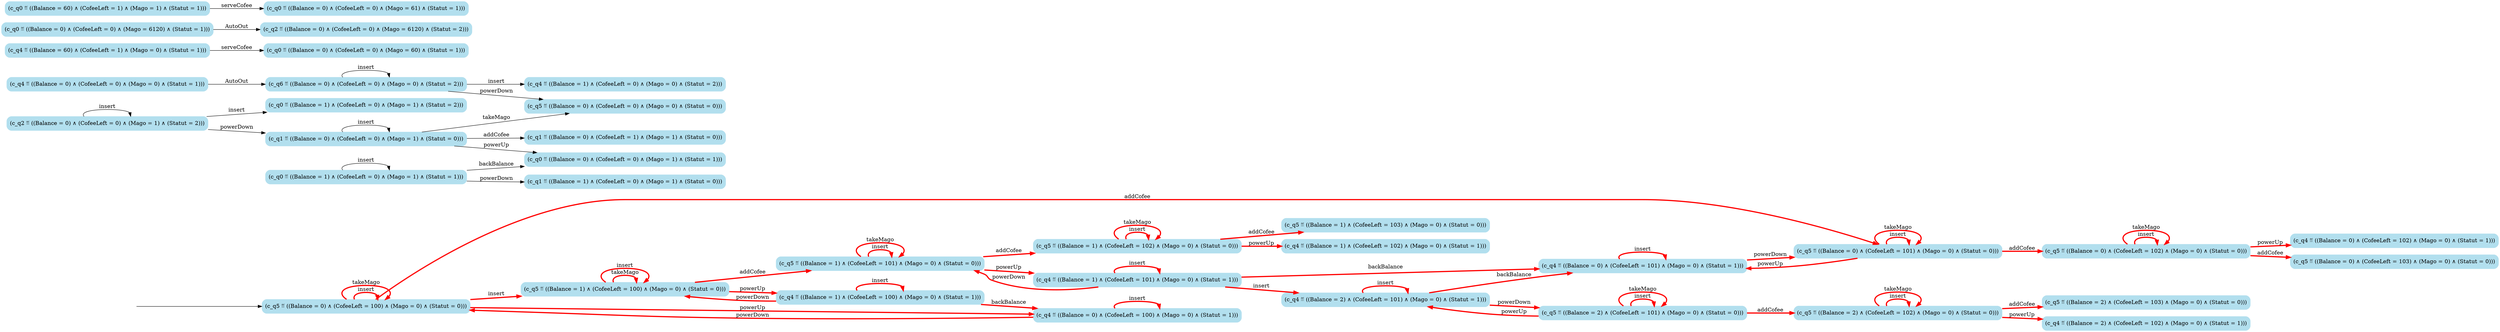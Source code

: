 digraph G {

	rankdir = LR;

	start_c_q5_89[style=invisible];

	node[shape=box, style="rounded, filled", color=lightblue2];

	c_q4_40[label="(c_q4 ≝ ((Balance = 0) ∧ (CofeeLeft = 0) ∧ (Mago = 0) ∧ (Statut = 1)))"];
	c_q5_89[label="(c_q5 ≝ ((Balance = 0) ∧ (CofeeLeft = 100) ∧ (Mago = 0) ∧ (Statut = 0)))"];
	c_q6_46[label="(c_q6 ≝ ((Balance = 0) ∧ (CofeeLeft = 0) ∧ (Mago = 0) ∧ (Statut = 2)))"];
	c_q5_84[label="(c_q5 ≝ ((Balance = 2) ∧ (CofeeLeft = 101) ∧ (Mago = 0) ∧ (Statut = 0)))"];
	c_q5_101[label="(c_q5 ≝ ((Balance = 1) ∧ (CofeeLeft = 100) ∧ (Mago = 0) ∧ (Statut = 0)))"];
	c_q4_123[label="(c_q4 ≝ ((Balance = 0) ∧ (CofeeLeft = 102) ∧ (Mago = 0) ∧ (Statut = 1)))"];
	c_q5_96[label="(c_q5 ≝ ((Balance = 0) ∧ (CofeeLeft = 101) ∧ (Mago = 0) ∧ (Statut = 0)))"];
	c_q4_102[label="(c_q4 ≝ ((Balance = 1) ∧ (CofeeLeft = 100) ∧ (Mago = 0) ∧ (Statut = 1)))"];
	c_q0_14[label="(c_q0 ≝ ((Balance = 1) ∧ (CofeeLeft = 0) ∧ (Mago = 1) ∧ (Statut = 1)))"];
	c_q5_69[label="(c_q5 ≝ ((Balance = 1) ∧ (CofeeLeft = 101) ∧ (Mago = 0) ∧ (Statut = 0)))"];
	c_q4_36[label="(c_q4 ≝ ((Balance = 60) ∧ (CofeeLeft = 1) ∧ (Mago = 0) ∧ (Statut = 1)))"];
	c_q0_37[label="(c_q0 ≝ ((Balance = 0) ∧ (CofeeLeft = 0) ∧ (Mago = 60) ∧ (Statut = 1)))"];
	c_q4_68[label="(c_q4 ≝ ((Balance = 1) ∧ (CofeeLeft = 101) ∧ (Mago = 0) ∧ (Statut = 1)))"];
	c_q5_126[label="(c_q5 ≝ ((Balance = 0) ∧ (CofeeLeft = 102) ∧ (Mago = 0) ∧ (Statut = 0)))"];
	c_q1_15[label="(c_q1 ≝ ((Balance = 1) ∧ (CofeeLeft = 0) ∧ (Mago = 1) ∧ (Statut = 0)))"];
	c_q0_23[label="(c_q0 ≝ ((Balance = 0) ∧ (CofeeLeft = 0) ∧ (Mago = 1) ∧ (Statut = 1)))"];
	c_q4_81[label="(c_q4 ≝ ((Balance = 2) ∧ (CofeeLeft = 101) ∧ (Mago = 0) ∧ (Statut = 1)))"];
	c_q1_21[label="(c_q1 ≝ ((Balance = 0) ∧ (CofeeLeft = 1) ∧ (Mago = 1) ∧ (Statut = 0)))"];
	c_q5_118[label="(c_q5 ≝ ((Balance = 2) ∧ (CofeeLeft = 102) ∧ (Mago = 0) ∧ (Statut = 0)))"];
	c_q2_17[label="(c_q2 ≝ ((Balance = 0) ∧ (CofeeLeft = 0) ∧ (Mago = 6120) ∧ (Statut = 2)))"];
	c_q2_30[label="(c_q2 ≝ ((Balance = 0) ∧ (CofeeLeft = 0) ∧ (Mago = 1) ∧ (Statut = 2)))"];
	c_q4_103[label="(c_q4 ≝ ((Balance = 0) ∧ (CofeeLeft = 100) ∧ (Mago = 0) ∧ (Statut = 1)))"];
	c_q5_110[label="(c_q5 ≝ ((Balance = 1) ∧ (CofeeLeft = 102) ∧ (Mago = 0) ∧ (Statut = 0)))"];
	c_q5_47[label="(c_q5 ≝ ((Balance = 0) ∧ (CofeeLeft = 0) ∧ (Mago = 0) ∧ (Statut = 0)))"];
	c_q4_107[label="(c_q4 ≝ ((Balance = 1) ∧ (CofeeLeft = 102) ∧ (Mago = 0) ∧ (Statut = 1)))"];
	c_q4_45[label="(c_q4 ≝ ((Balance = 1) ∧ (CofeeLeft = 0) ∧ (Mago = 0) ∧ (Statut = 2)))"];
	c_q5_127[label="(c_q5 ≝ ((Balance = 0) ∧ (CofeeLeft = 103) ∧ (Mago = 0) ∧ (Statut = 0)))"];
	c_q0_29[label="(c_q0 ≝ ((Balance = 1) ∧ (CofeeLeft = 0) ∧ (Mago = 1) ∧ (Statut = 2)))"];
	c_q0_16[label="(c_q0 ≝ ((Balance = 0) ∧ (CofeeLeft = 0) ∧ (Mago = 6120) ∧ (Statut = 1)))"];
	c_q1_31[label="(c_q1 ≝ ((Balance = 0) ∧ (CofeeLeft = 0) ∧ (Mago = 1) ∧ (Statut = 0)))"];
	c_q5_119[label="(c_q5 ≝ ((Balance = 2) ∧ (CofeeLeft = 103) ∧ (Mago = 0) ∧ (Statut = 0)))"];
	c_q4_115[label="(c_q4 ≝ ((Balance = 2) ∧ (CofeeLeft = 102) ∧ (Mago = 0) ∧ (Statut = 1)))"];
	c_q0_11[label="(c_q0 ≝ ((Balance = 0) ∧ (CofeeLeft = 0) ∧ (Mago = 61) ∧ (Statut = 1)))"];
	c_q4_93[label="(c_q4 ≝ ((Balance = 0) ∧ (CofeeLeft = 101) ∧ (Mago = 0) ∧ (Statut = 1)))"];
	c_q0_10[label="(c_q0 ≝ ((Balance = 60) ∧ (CofeeLeft = 1) ∧ (Mago = 1) ∧ (Statut = 1)))"];
	c_q5_111[label="(c_q5 ≝ ((Balance = 1) ∧ (CofeeLeft = 103) ∧ (Mago = 0) ∧ (Statut = 0)))"];

	start_c_q5_89 -> c_q5_89;
	c_q5_89 -> c_q5_101[label="insert", penwidth=3, color=red];
	c_q5_101 -> c_q5_101[label="takeMago", penwidth=3, color=red];
	c_q5_101 -> c_q5_69[label="addCofee", penwidth=3, color=red];
	c_q5_69 -> c_q4_68[label="powerUp", penwidth=3, color=red];
	c_q0_14 -> c_q0_14[label="insert"];
	c_q0_10 -> c_q0_11[label="serveCofee"];
	c_q0_14 -> c_q0_23[label="backBalance"];
	c_q0_14 -> c_q1_15[label="powerDown"];
	c_q0_16 -> c_q2_17[label="AutoOut"];
	c_q1_31 -> c_q1_31[label="insert"];
	c_q1_31 -> c_q1_21[label="addCofee"];
	c_q1_31 -> c_q0_23[label="powerUp"];
	c_q1_31 -> c_q5_47[label="takeMago"];
	c_q2_30 -> c_q2_30[label="insert"];
	c_q2_30 -> c_q0_29[label="insert"];
	c_q2_30 -> c_q1_31[label="powerDown"];
	c_q4_68 -> c_q4_81[label="insert", penwidth=3, color=red];
	c_q4_68 -> c_q4_93[label="backBalance", penwidth=3, color=red];
	c_q4_36 -> c_q0_37[label="serveCofee"];
	c_q4_81 -> c_q5_84[label="powerDown", penwidth=3, color=red];
	c_q4_40 -> c_q6_46[label="AutoOut"];
	c_q6_46 -> c_q6_46[label="insert"];
	c_q6_46 -> c_q4_45[label="insert"];
	c_q6_46 -> c_q5_47[label="powerDown"];
	c_q5_89 -> c_q5_89[label="insert", penwidth=3, color=red];
	c_q5_89 -> c_q4_103[label="powerUp", penwidth=3, color=red];
	c_q5_89 -> c_q5_89[label="takeMago", penwidth=3, color=red];
	c_q5_89 -> c_q5_96[label="addCofee", penwidth=3, color=red];
	c_q5_101 -> c_q5_101[label="insert", penwidth=3, color=red];
	c_q5_101 -> c_q4_102[label="powerUp", penwidth=3, color=red];
	c_q5_69 -> c_q5_69[label="insert", penwidth=3, color=red];
	c_q5_69 -> c_q5_69[label="takeMago", penwidth=3, color=red];
	c_q5_69 -> c_q5_110[label="addCofee", penwidth=3, color=red];
	c_q4_68 -> c_q4_68[label="insert", penwidth=3, color=red];
	c_q4_68 -> c_q5_69[label="powerDown", penwidth=3, color=red];
	c_q4_81 -> c_q4_81[label="insert", penwidth=3, color=red];
	c_q4_81 -> c_q4_93[label="backBalance", penwidth=3, color=red];
	c_q4_93 -> c_q4_93[label="insert", penwidth=3, color=red];
	c_q4_93 -> c_q5_96[label="powerDown", penwidth=3, color=red];
	c_q5_84 -> c_q5_84[label="insert", penwidth=3, color=red];
	c_q5_84 -> c_q4_81[label="powerUp", penwidth=3, color=red];
	c_q5_84 -> c_q5_84[label="takeMago", penwidth=3, color=red];
	c_q5_84 -> c_q5_118[label="addCofee", penwidth=3, color=red];
	c_q4_103 -> c_q4_103[label="insert", penwidth=3, color=red];
	c_q4_103 -> c_q5_89[label="powerDown", penwidth=3, color=red];
	c_q5_96 -> c_q5_96[label="insert", penwidth=3, color=red];
	c_q5_96 -> c_q4_93[label="powerUp", penwidth=3, color=red];
	c_q5_96 -> c_q5_96[label="takeMago", penwidth=3, color=red];
	c_q5_96 -> c_q5_126[label="addCofee", penwidth=3, color=red];
	c_q4_102 -> c_q4_102[label="insert", penwidth=3, color=red];
	c_q4_102 -> c_q5_101[label="powerDown", penwidth=3, color=red];
	c_q4_102 -> c_q4_103[label="backBalance", penwidth=3, color=red];
	c_q5_110 -> c_q5_110[label="insert", penwidth=3, color=red];
	c_q5_110 -> c_q4_107[label="powerUp", penwidth=3, color=red];
	c_q5_110 -> c_q5_110[label="takeMago", penwidth=3, color=red];
	c_q5_110 -> c_q5_111[label="addCofee", penwidth=3, color=red];
	c_q5_118 -> c_q5_118[label="insert", penwidth=3, color=red];
	c_q5_118 -> c_q4_115[label="powerUp", penwidth=3, color=red];
	c_q5_118 -> c_q5_118[label="takeMago", penwidth=3, color=red];
	c_q5_118 -> c_q5_119[label="addCofee", penwidth=3, color=red];
	c_q5_126 -> c_q5_126[label="insert", penwidth=3, color=red];
	c_q5_126 -> c_q4_123[label="powerUp", penwidth=3, color=red];
	c_q5_126 -> c_q5_126[label="takeMago", penwidth=3, color=red];
	c_q5_126 -> c_q5_127[label="addCofee", penwidth=3, color=red];

}